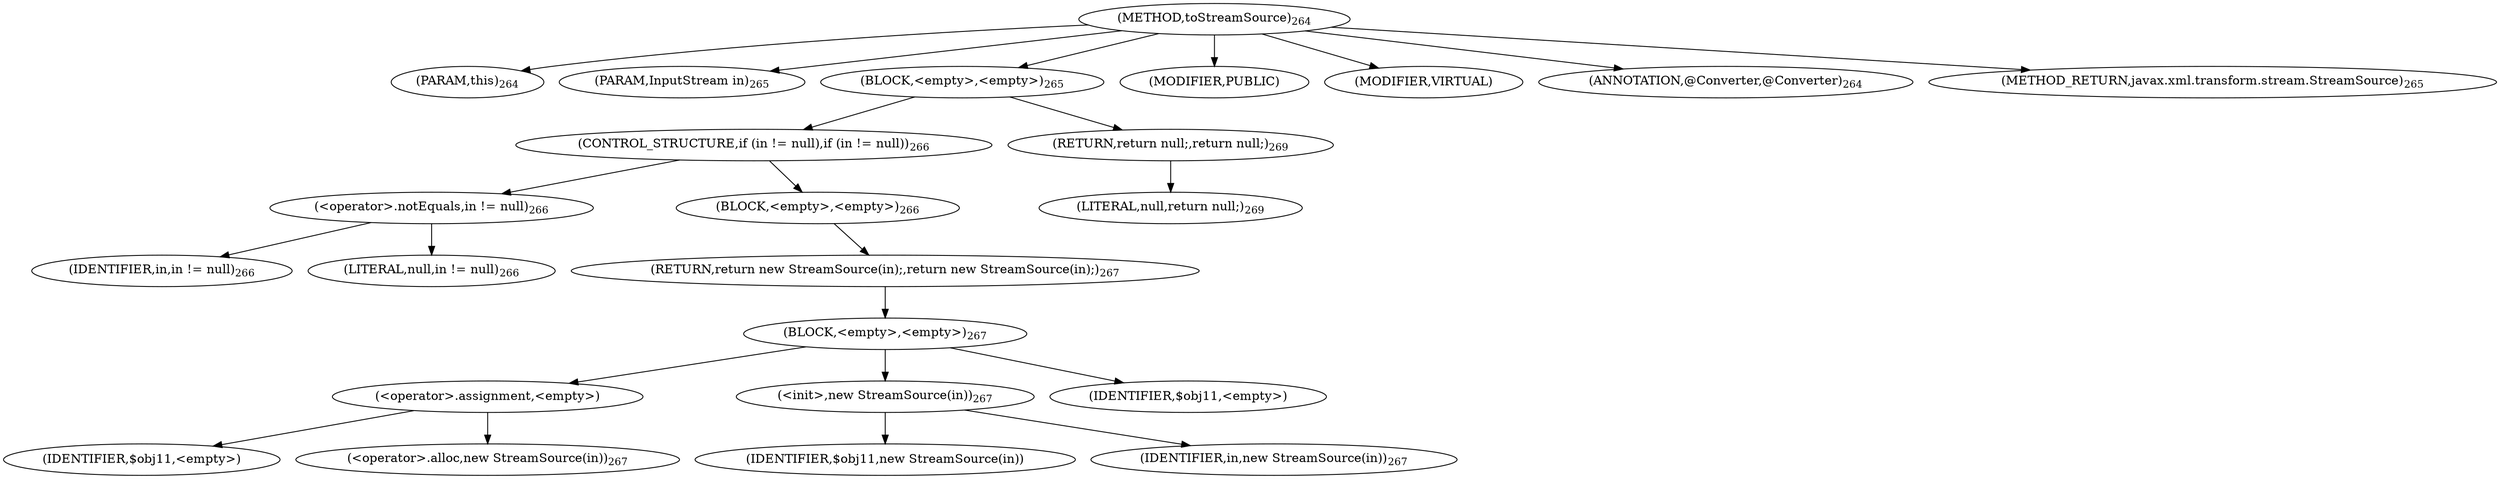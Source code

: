 digraph "toStreamSource" {  
"577" [label = <(METHOD,toStreamSource)<SUB>264</SUB>> ]
"578" [label = <(PARAM,this)<SUB>264</SUB>> ]
"579" [label = <(PARAM,InputStream in)<SUB>265</SUB>> ]
"580" [label = <(BLOCK,&lt;empty&gt;,&lt;empty&gt;)<SUB>265</SUB>> ]
"581" [label = <(CONTROL_STRUCTURE,if (in != null),if (in != null))<SUB>266</SUB>> ]
"582" [label = <(&lt;operator&gt;.notEquals,in != null)<SUB>266</SUB>> ]
"583" [label = <(IDENTIFIER,in,in != null)<SUB>266</SUB>> ]
"584" [label = <(LITERAL,null,in != null)<SUB>266</SUB>> ]
"585" [label = <(BLOCK,&lt;empty&gt;,&lt;empty&gt;)<SUB>266</SUB>> ]
"586" [label = <(RETURN,return new StreamSource(in);,return new StreamSource(in);)<SUB>267</SUB>> ]
"587" [label = <(BLOCK,&lt;empty&gt;,&lt;empty&gt;)<SUB>267</SUB>> ]
"588" [label = <(&lt;operator&gt;.assignment,&lt;empty&gt;)> ]
"589" [label = <(IDENTIFIER,$obj11,&lt;empty&gt;)> ]
"590" [label = <(&lt;operator&gt;.alloc,new StreamSource(in))<SUB>267</SUB>> ]
"591" [label = <(&lt;init&gt;,new StreamSource(in))<SUB>267</SUB>> ]
"592" [label = <(IDENTIFIER,$obj11,new StreamSource(in))> ]
"593" [label = <(IDENTIFIER,in,new StreamSource(in))<SUB>267</SUB>> ]
"594" [label = <(IDENTIFIER,$obj11,&lt;empty&gt;)> ]
"595" [label = <(RETURN,return null;,return null;)<SUB>269</SUB>> ]
"596" [label = <(LITERAL,null,return null;)<SUB>269</SUB>> ]
"597" [label = <(MODIFIER,PUBLIC)> ]
"598" [label = <(MODIFIER,VIRTUAL)> ]
"599" [label = <(ANNOTATION,@Converter,@Converter)<SUB>264</SUB>> ]
"600" [label = <(METHOD_RETURN,javax.xml.transform.stream.StreamSource)<SUB>265</SUB>> ]
  "577" -> "578" 
  "577" -> "579" 
  "577" -> "580" 
  "577" -> "597" 
  "577" -> "598" 
  "577" -> "599" 
  "577" -> "600" 
  "580" -> "581" 
  "580" -> "595" 
  "581" -> "582" 
  "581" -> "585" 
  "582" -> "583" 
  "582" -> "584" 
  "585" -> "586" 
  "586" -> "587" 
  "587" -> "588" 
  "587" -> "591" 
  "587" -> "594" 
  "588" -> "589" 
  "588" -> "590" 
  "591" -> "592" 
  "591" -> "593" 
  "595" -> "596" 
}
